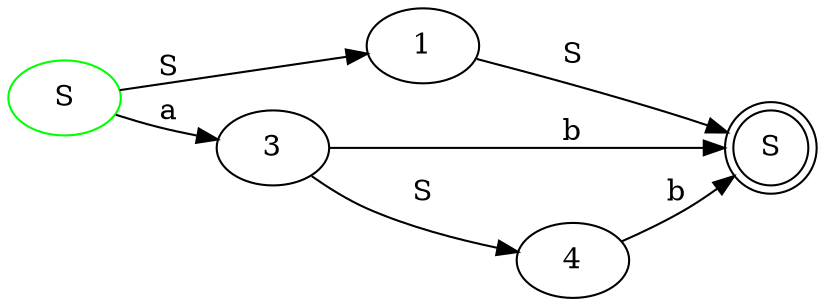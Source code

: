 digraph g {
rankdir = LR
0; 1; 2; 3; 4;
0[label="S", color="green"]
2[label="S", shape="doublecircle"]

0 -> 1[label="S"]
1 -> 2[label="S"]
0 -> 3[label="a"]
3 -> 4[label="S"]
4 -> 2[label="b"]
3 -> 2[label="b"]
}